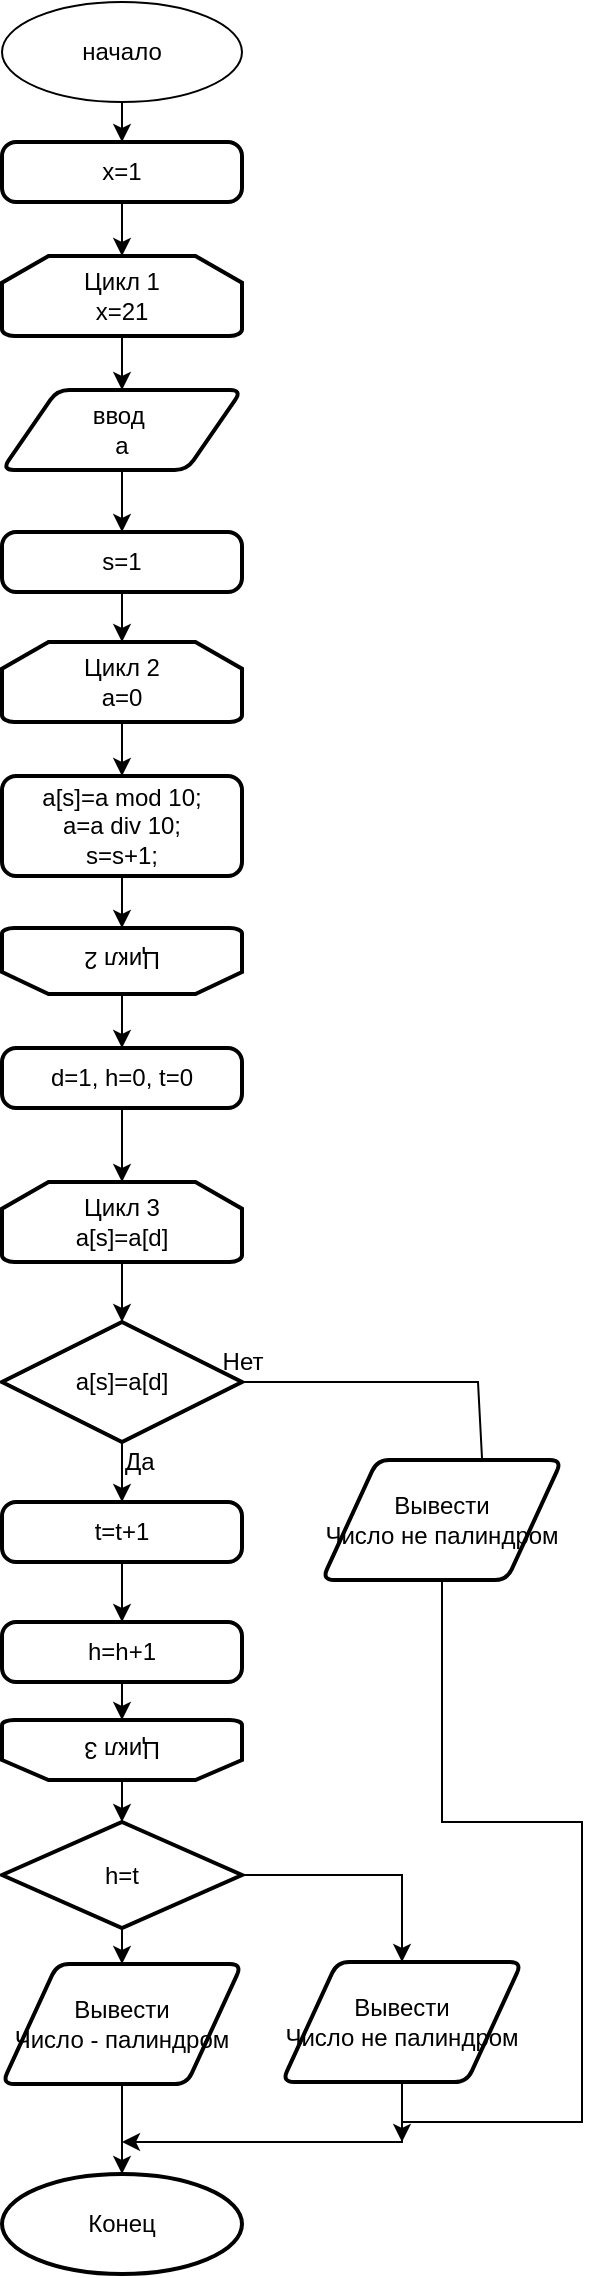 <mxfile version="20.4.0" type="google"><diagram id="p8WETLLPsmrPIYFPesrh" name="Страница 1"><mxGraphModel grid="1" page="1" gridSize="10" guides="1" tooltips="1" connect="1" arrows="1" fold="1" pageScale="1" pageWidth="827" pageHeight="1169" math="0" shadow="0"><root><mxCell id="0"/><mxCell id="1" parent="0"/><mxCell id="rY12GPSBTVo7Y6zO5KVh-5" style="edgeStyle=orthogonalEdgeStyle;rounded=0;orthogonalLoop=1;jettySize=auto;html=1;" edge="1" parent="1" source="rY12GPSBTVo7Y6zO5KVh-1" target="rY12GPSBTVo7Y6zO5KVh-4"><mxGeometry relative="1" as="geometry"/></mxCell><mxCell id="rY12GPSBTVo7Y6zO5KVh-1" value="начало" style="ellipse;whiteSpace=wrap;html=1;" vertex="1" parent="1"><mxGeometry x="40" y="20" width="120" height="50" as="geometry"/></mxCell><mxCell id="rY12GPSBTVo7Y6zO5KVh-8" style="edgeStyle=orthogonalEdgeStyle;rounded=0;orthogonalLoop=1;jettySize=auto;html=1;entryX=0.5;entryY=0;entryDx=0;entryDy=0;" edge="1" parent="1" source="rY12GPSBTVo7Y6zO5KVh-2" target="rY12GPSBTVo7Y6zO5KVh-7"><mxGeometry relative="1" as="geometry"/></mxCell><mxCell id="rY12GPSBTVo7Y6zO5KVh-2" value="Цикл 1&lt;br&gt;x=21" style="strokeWidth=2;html=1;shape=mxgraph.flowchart.loop_limit;whiteSpace=wrap;" vertex="1" parent="1"><mxGeometry x="40" y="147" width="120" height="40" as="geometry"/></mxCell><mxCell id="rY12GPSBTVo7Y6zO5KVh-6" style="edgeStyle=orthogonalEdgeStyle;rounded=0;orthogonalLoop=1;jettySize=auto;html=1;" edge="1" parent="1" source="rY12GPSBTVo7Y6zO5KVh-4" target="rY12GPSBTVo7Y6zO5KVh-2"><mxGeometry relative="1" as="geometry"/></mxCell><mxCell id="rY12GPSBTVo7Y6zO5KVh-4" value="x=1" style="rounded=1;whiteSpace=wrap;html=1;absoluteArcSize=1;arcSize=14;strokeWidth=2;" vertex="1" parent="1"><mxGeometry x="40" y="90" width="120" height="30" as="geometry"/></mxCell><mxCell id="rY12GPSBTVo7Y6zO5KVh-10" style="edgeStyle=orthogonalEdgeStyle;rounded=0;orthogonalLoop=1;jettySize=auto;html=1;entryX=0.5;entryY=0;entryDx=0;entryDy=0;" edge="1" parent="1" source="rY12GPSBTVo7Y6zO5KVh-7" target="rY12GPSBTVo7Y6zO5KVh-9"><mxGeometry relative="1" as="geometry"/></mxCell><mxCell id="rY12GPSBTVo7Y6zO5KVh-7" value="ввод&amp;nbsp;&lt;br&gt;a" style="shape=parallelogram;html=1;strokeWidth=2;perimeter=parallelogramPerimeter;whiteSpace=wrap;rounded=1;arcSize=12;size=0.23;" vertex="1" parent="1"><mxGeometry x="40" y="214" width="120" height="40" as="geometry"/></mxCell><mxCell id="rY12GPSBTVo7Y6zO5KVh-12" style="edgeStyle=orthogonalEdgeStyle;rounded=0;orthogonalLoop=1;jettySize=auto;html=1;entryX=0.5;entryY=0;entryDx=0;entryDy=0;entryPerimeter=0;" edge="1" parent="1" source="rY12GPSBTVo7Y6zO5KVh-9" target="rY12GPSBTVo7Y6zO5KVh-11"><mxGeometry relative="1" as="geometry"/></mxCell><mxCell id="rY12GPSBTVo7Y6zO5KVh-9" value="s=1" style="rounded=1;whiteSpace=wrap;html=1;absoluteArcSize=1;arcSize=14;strokeWidth=2;" vertex="1" parent="1"><mxGeometry x="40" y="285" width="120" height="30" as="geometry"/></mxCell><mxCell id="rY12GPSBTVo7Y6zO5KVh-14" style="edgeStyle=orthogonalEdgeStyle;rounded=0;orthogonalLoop=1;jettySize=auto;html=1;" edge="1" parent="1" source="rY12GPSBTVo7Y6zO5KVh-11" target="rY12GPSBTVo7Y6zO5KVh-13"><mxGeometry relative="1" as="geometry"/></mxCell><mxCell id="rY12GPSBTVo7Y6zO5KVh-11" value="Цикл 2&lt;br&gt;a=0" style="strokeWidth=2;html=1;shape=mxgraph.flowchart.loop_limit;whiteSpace=wrap;" vertex="1" parent="1"><mxGeometry x="40" y="340" width="120" height="40" as="geometry"/></mxCell><mxCell id="rY12GPSBTVo7Y6zO5KVh-16" style="edgeStyle=orthogonalEdgeStyle;rounded=0;orthogonalLoop=1;jettySize=auto;html=1;" edge="1" parent="1" source="rY12GPSBTVo7Y6zO5KVh-13" target="rY12GPSBTVo7Y6zO5KVh-15"><mxGeometry relative="1" as="geometry"/></mxCell><mxCell id="rY12GPSBTVo7Y6zO5KVh-13" value="a[s]=a mod 10;&lt;br&gt;a=a div 10;&lt;br&gt;s=s+1;" style="rounded=1;whiteSpace=wrap;html=1;absoluteArcSize=1;arcSize=14;strokeWidth=2;" vertex="1" parent="1"><mxGeometry x="40" y="407" width="120" height="50" as="geometry"/></mxCell><mxCell id="rY12GPSBTVo7Y6zO5KVh-18" style="edgeStyle=orthogonalEdgeStyle;rounded=0;orthogonalLoop=1;jettySize=auto;html=1;entryX=0.5;entryY=0;entryDx=0;entryDy=0;" edge="1" parent="1" source="rY12GPSBTVo7Y6zO5KVh-15" target="rY12GPSBTVo7Y6zO5KVh-17"><mxGeometry relative="1" as="geometry"/></mxCell><mxCell id="rY12GPSBTVo7Y6zO5KVh-15" value="Цикл 2" style="strokeWidth=2;html=1;shape=mxgraph.flowchart.loop_limit;whiteSpace=wrap;rotation=-180;" vertex="1" parent="1"><mxGeometry x="40" y="483" width="120" height="33" as="geometry"/></mxCell><mxCell id="rY12GPSBTVo7Y6zO5KVh-20" style="edgeStyle=orthogonalEdgeStyle;rounded=0;orthogonalLoop=1;jettySize=auto;html=1;" edge="1" parent="1" source="rY12GPSBTVo7Y6zO5KVh-17" target="rY12GPSBTVo7Y6zO5KVh-19"><mxGeometry relative="1" as="geometry"/></mxCell><mxCell id="rY12GPSBTVo7Y6zO5KVh-17" value="d=1, h=0, t=0" style="rounded=1;whiteSpace=wrap;html=1;absoluteArcSize=1;arcSize=14;strokeWidth=2;" vertex="1" parent="1"><mxGeometry x="40" y="543" width="120" height="30" as="geometry"/></mxCell><mxCell id="rY12GPSBTVo7Y6zO5KVh-22" style="edgeStyle=orthogonalEdgeStyle;rounded=0;orthogonalLoop=1;jettySize=auto;html=1;entryX=0.5;entryY=0;entryDx=0;entryDy=0;entryPerimeter=0;" edge="1" parent="1" source="rY12GPSBTVo7Y6zO5KVh-19" target="rY12GPSBTVo7Y6zO5KVh-21"><mxGeometry relative="1" as="geometry"/></mxCell><mxCell id="rY12GPSBTVo7Y6zO5KVh-19" value="Цикл 3&lt;br&gt;a[s]=a[d]" style="strokeWidth=2;html=1;shape=mxgraph.flowchart.loop_limit;whiteSpace=wrap;" vertex="1" parent="1"><mxGeometry x="40" y="610" width="120" height="40" as="geometry"/></mxCell><mxCell id="rY12GPSBTVo7Y6zO5KVh-24" style="edgeStyle=orthogonalEdgeStyle;rounded=0;orthogonalLoop=1;jettySize=auto;html=1;" edge="1" parent="1" source="rY12GPSBTVo7Y6zO5KVh-21" target="rY12GPSBTVo7Y6zO5KVh-23"><mxGeometry relative="1" as="geometry"/></mxCell><mxCell id="rY12GPSBTVo7Y6zO5KVh-21" value="a[s]=a[d]" style="strokeWidth=2;html=1;shape=mxgraph.flowchart.decision;whiteSpace=wrap;" vertex="1" parent="1"><mxGeometry x="40" y="680" width="120" height="60" as="geometry"/></mxCell><mxCell id="rY12GPSBTVo7Y6zO5KVh-28" style="edgeStyle=orthogonalEdgeStyle;rounded=0;orthogonalLoop=1;jettySize=auto;html=1;" edge="1" parent="1" source="rY12GPSBTVo7Y6zO5KVh-23" target="rY12GPSBTVo7Y6zO5KVh-27"><mxGeometry relative="1" as="geometry"/></mxCell><mxCell id="rY12GPSBTVo7Y6zO5KVh-23" value="t=t+1" style="rounded=1;whiteSpace=wrap;html=1;absoluteArcSize=1;arcSize=14;strokeWidth=2;" vertex="1" parent="1"><mxGeometry x="40" y="770" width="120" height="30" as="geometry"/></mxCell><mxCell id="rY12GPSBTVo7Y6zO5KVh-25" value="Да&amp;nbsp;" style="text;html=1;align=center;verticalAlign=middle;resizable=0;points=[];autosize=1;strokeColor=none;fillColor=none;" vertex="1" parent="1"><mxGeometry x="90" y="735" width="40" height="30" as="geometry"/></mxCell><mxCell id="rY12GPSBTVo7Y6zO5KVh-37" style="edgeStyle=orthogonalEdgeStyle;rounded=0;orthogonalLoop=1;jettySize=auto;html=1;" edge="1" parent="1" source="rY12GPSBTVo7Y6zO5KVh-27" target="rY12GPSBTVo7Y6zO5KVh-36"><mxGeometry relative="1" as="geometry"/></mxCell><mxCell id="rY12GPSBTVo7Y6zO5KVh-27" value="h=h+1" style="rounded=1;whiteSpace=wrap;html=1;absoluteArcSize=1;arcSize=14;strokeWidth=2;" vertex="1" parent="1"><mxGeometry x="40" y="830" width="120" height="30" as="geometry"/></mxCell><mxCell id="rY12GPSBTVo7Y6zO5KVh-29" value="Нет" style="text;html=1;align=center;verticalAlign=middle;resizable=0;points=[];autosize=1;strokeColor=none;fillColor=none;" vertex="1" parent="1"><mxGeometry x="140" y="685" width="40" height="30" as="geometry"/></mxCell><mxCell id="rY12GPSBTVo7Y6zO5KVh-45" style="edgeStyle=orthogonalEdgeStyle;rounded=0;orthogonalLoop=1;jettySize=auto;html=1;" edge="1" parent="1" source="rY12GPSBTVo7Y6zO5KVh-30"><mxGeometry relative="1" as="geometry"><mxPoint x="240" y="1090" as="targetPoint"/><Array as="points"><mxPoint x="260" y="930"/><mxPoint x="330" y="930"/><mxPoint x="330" y="1080"/><mxPoint x="240" y="1080"/></Array></mxGeometry></mxCell><mxCell id="rY12GPSBTVo7Y6zO5KVh-30" value="Вывести&lt;br&gt;Число не палиндром" style="shape=parallelogram;html=1;strokeWidth=2;perimeter=parallelogramPerimeter;whiteSpace=wrap;rounded=1;arcSize=12;size=0.23;" vertex="1" parent="1"><mxGeometry x="200" y="749" width="120" height="60" as="geometry"/></mxCell><mxCell id="rY12GPSBTVo7Y6zO5KVh-31" value="" style="endArrow=none;html=1;rounded=0;exitX=0.5;exitY=0.833;exitDx=0;exitDy=0;exitPerimeter=0;" edge="1" parent="1"><mxGeometry width="50" height="50" relative="1" as="geometry"><mxPoint x="158" y="709.99" as="sourcePoint"/><mxPoint x="280" y="748" as="targetPoint"/><Array as="points"><mxPoint x="278" y="710"/></Array></mxGeometry></mxCell><mxCell id="rY12GPSBTVo7Y6zO5KVh-35" style="edgeStyle=orthogonalEdgeStyle;rounded=0;orthogonalLoop=1;jettySize=auto;html=1;" edge="1" parent="1" source="rY12GPSBTVo7Y6zO5KVh-32" target="rY12GPSBTVo7Y6zO5KVh-34"><mxGeometry relative="1" as="geometry"/></mxCell><mxCell id="rY12GPSBTVo7Y6zO5KVh-41" style="edgeStyle=orthogonalEdgeStyle;rounded=0;orthogonalLoop=1;jettySize=auto;html=1;entryX=0.5;entryY=0;entryDx=0;entryDy=0;" edge="1" parent="1" source="rY12GPSBTVo7Y6zO5KVh-32" target="rY12GPSBTVo7Y6zO5KVh-40"><mxGeometry relative="1" as="geometry"><Array as="points"><mxPoint x="240" y="957"/></Array></mxGeometry></mxCell><mxCell id="rY12GPSBTVo7Y6zO5KVh-32" value="h=t" style="strokeWidth=2;html=1;shape=mxgraph.flowchart.decision;whiteSpace=wrap;" vertex="1" parent="1"><mxGeometry x="40" y="930" width="120" height="53" as="geometry"/></mxCell><mxCell id="rY12GPSBTVo7Y6zO5KVh-43" style="edgeStyle=orthogonalEdgeStyle;rounded=0;orthogonalLoop=1;jettySize=auto;html=1;entryX=0.5;entryY=0;entryDx=0;entryDy=0;entryPerimeter=0;" edge="1" parent="1" source="rY12GPSBTVo7Y6zO5KVh-34" target="rY12GPSBTVo7Y6zO5KVh-42"><mxGeometry relative="1" as="geometry"/></mxCell><mxCell id="rY12GPSBTVo7Y6zO5KVh-34" value="Вывести&lt;br&gt;Число - палиндром" style="shape=parallelogram;html=1;strokeWidth=2;perimeter=parallelogramPerimeter;whiteSpace=wrap;rounded=1;arcSize=12;size=0.23;" vertex="1" parent="1"><mxGeometry x="40" y="1001" width="120" height="60" as="geometry"/></mxCell><mxCell id="rY12GPSBTVo7Y6zO5KVh-38" style="edgeStyle=orthogonalEdgeStyle;rounded=0;orthogonalLoop=1;jettySize=auto;html=1;" edge="1" parent="1"><mxGeometry relative="1" as="geometry"><mxPoint x="100" y="908" as="sourcePoint"/><mxPoint x="100" y="930" as="targetPoint"/></mxGeometry></mxCell><mxCell id="rY12GPSBTVo7Y6zO5KVh-36" value="Цикл 3" style="strokeWidth=2;html=1;shape=mxgraph.flowchart.loop_limit;whiteSpace=wrap;rotation=-180;" vertex="1" parent="1"><mxGeometry x="40" y="879" width="120" height="30" as="geometry"/></mxCell><mxCell id="rY12GPSBTVo7Y6zO5KVh-44" style="edgeStyle=orthogonalEdgeStyle;rounded=0;orthogonalLoop=1;jettySize=auto;html=1;" edge="1" parent="1" source="rY12GPSBTVo7Y6zO5KVh-40"><mxGeometry relative="1" as="geometry"><mxPoint x="100" y="1090" as="targetPoint"/><Array as="points"><mxPoint x="240" y="1090"/></Array></mxGeometry></mxCell><mxCell id="rY12GPSBTVo7Y6zO5KVh-40" value="Вывести&lt;br&gt;Число не палиндром" style="shape=parallelogram;html=1;strokeWidth=2;perimeter=parallelogramPerimeter;whiteSpace=wrap;rounded=1;arcSize=12;size=0.23;" vertex="1" parent="1"><mxGeometry x="180" y="1000" width="120" height="60" as="geometry"/></mxCell><mxCell id="rY12GPSBTVo7Y6zO5KVh-42" value="Конец" style="strokeWidth=2;html=1;shape=mxgraph.flowchart.start_1;whiteSpace=wrap;" vertex="1" parent="1"><mxGeometry x="40" y="1106" width="120" height="50" as="geometry"/></mxCell></root></mxGraphModel></diagram></mxfile>